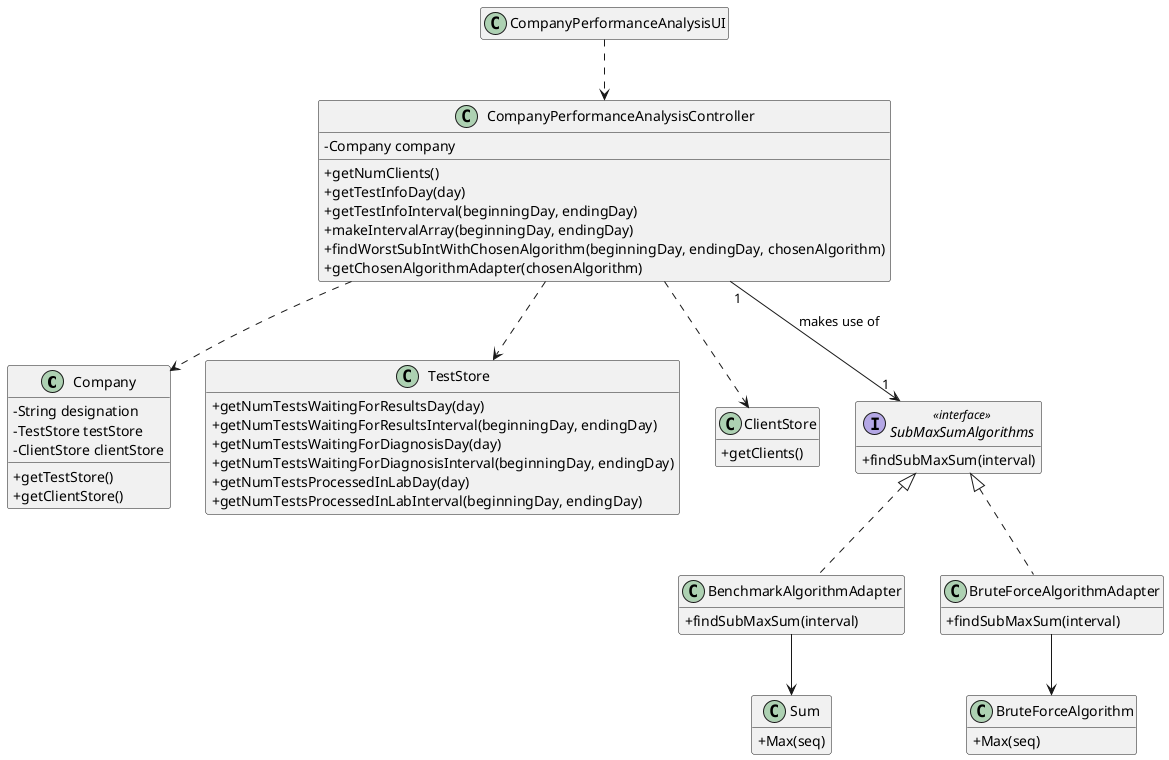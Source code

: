 @startuml
'skinparam linetype ortho
hide empty methods
hide empty attributes
'left to right direction
skinparam classAttributeIconSize 0

class Company {
    -String designation
    -TestStore testStore
    -ClientStore clientStore
    +getTestStore()
    +getClientStore()
}

class TestStore {
    +getNumTestsWaitingForResultsDay(day)
    +getNumTestsWaitingForResultsInterval(beginningDay, endingDay)
    +getNumTestsWaitingForDiagnosisDay(day)
    +getNumTestsWaitingForDiagnosisInterval(beginningDay, endingDay)
    +getNumTestsProcessedInLabDay(day)
    +getNumTestsProcessedInLabInterval(beginningDay, endingDay)
}

class ClientStore {
    +getClients()
}

class CompanyPerformanceAnalysisController{
    -Company company
    +getNumClients()
    +getTestInfoDay(day)
    +getTestInfoInterval(beginningDay, endingDay)
    +makeIntervalArray(beginningDay, endingDay)
    +findWorstSubIntWithChosenAlgorithm(beginningDay, endingDay, chosenAlgorithm)
    +getChosenAlgorithmAdapter(chosenAlgorithm)
}

class CompanyPerformanceAnalysisUI{
}

interface SubMaxSumAlgorithms <<interface>> {
    +findSubMaxSum(interval)
}

class BenchmarkAlgorithmAdapter{
    +findSubMaxSum(interval)
}

class BruteForceAlgorithmAdapter{
    +findSubMaxSum(interval)
}

class Sum{
    +Max(seq)
}

class BruteForceAlgorithm{
    +Max(seq)
}

CompanyPerformanceAnalysisUI ..> CompanyPerformanceAnalysisController
CompanyPerformanceAnalysisController ..> Company
CompanyPerformanceAnalysisController ..> ClientStore
CompanyPerformanceAnalysisController ..> TestStore
CompanyPerformanceAnalysisController "1" --> "1" SubMaxSumAlgorithms : makes use of
BenchmarkAlgorithmAdapter --> Sum
BruteForceAlgorithmAdapter --> BruteForceAlgorithm

class BenchmarkAlgorithmAdapter implements SubMaxSumAlgorithms
class BruteForceAlgorithmAdapter implements SubMaxSumAlgorithms

@enduml